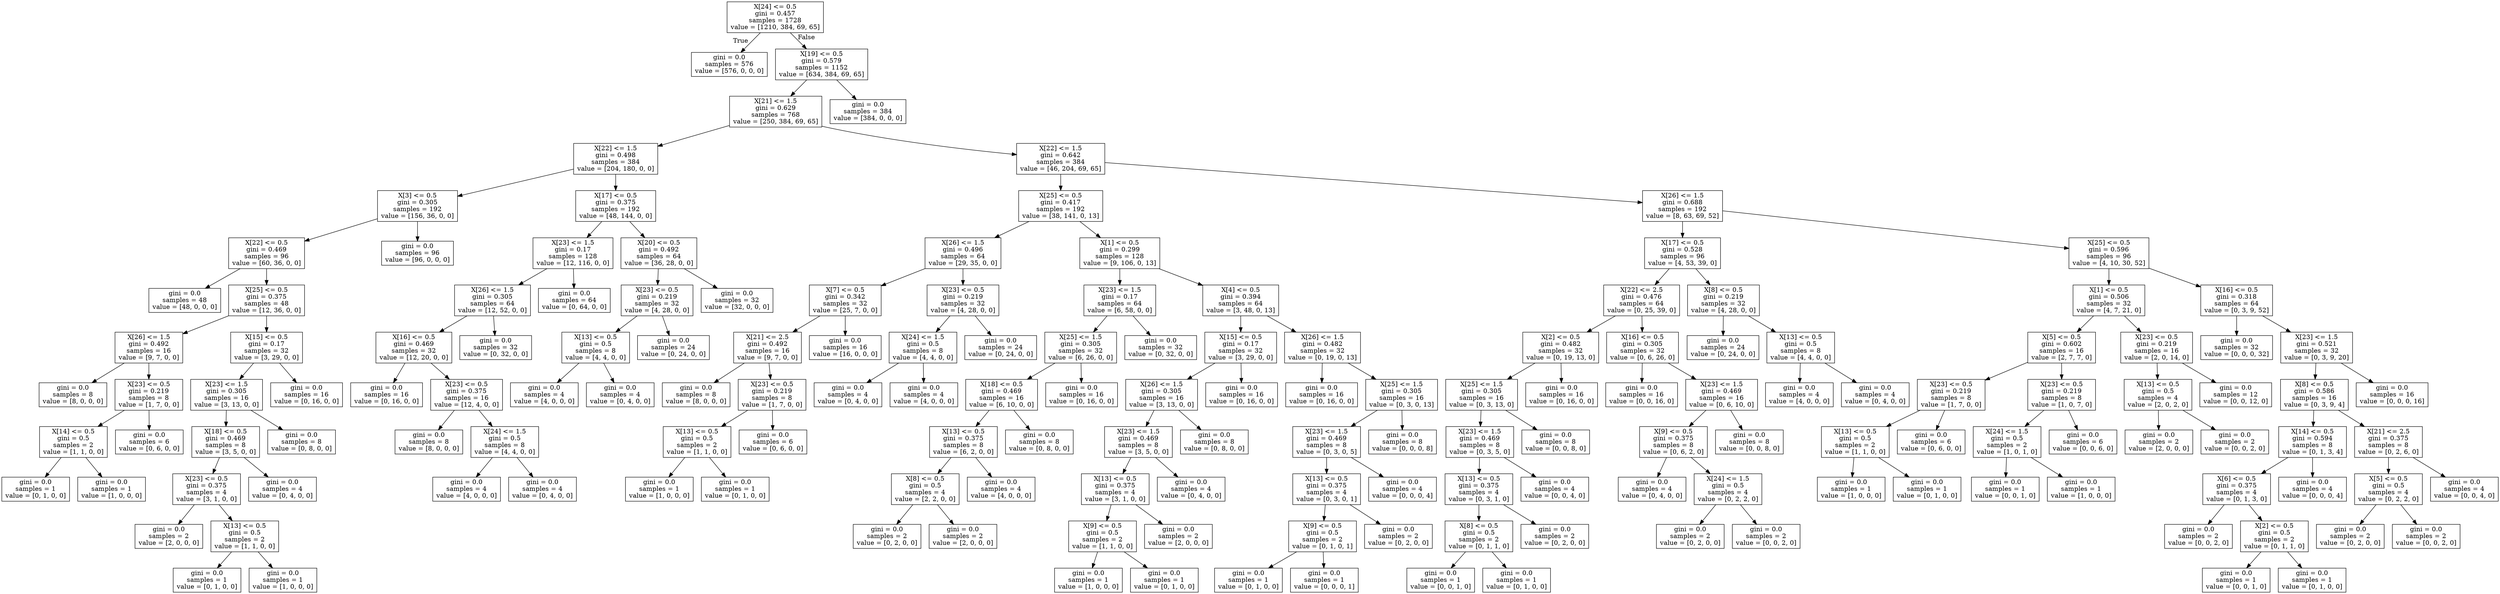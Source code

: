 digraph Tree {
node [shape=box] ;
0 [label="X[24] <= 0.5\ngini = 0.457\nsamples = 1728\nvalue = [1210, 384, 69, 65]"] ;
1 [label="gini = 0.0\nsamples = 576\nvalue = [576, 0, 0, 0]"] ;
0 -> 1 [labeldistance=2.5, labelangle=45, headlabel="True"] ;
2 [label="X[19] <= 0.5\ngini = 0.579\nsamples = 1152\nvalue = [634, 384, 69, 65]"] ;
0 -> 2 [labeldistance=2.5, labelangle=-45, headlabel="False"] ;
3 [label="X[21] <= 1.5\ngini = 0.629\nsamples = 768\nvalue = [250, 384, 69, 65]"] ;
2 -> 3 ;
4 [label="X[22] <= 1.5\ngini = 0.498\nsamples = 384\nvalue = [204, 180, 0, 0]"] ;
3 -> 4 ;
5 [label="X[3] <= 0.5\ngini = 0.305\nsamples = 192\nvalue = [156, 36, 0, 0]"] ;
4 -> 5 ;
6 [label="X[22] <= 0.5\ngini = 0.469\nsamples = 96\nvalue = [60, 36, 0, 0]"] ;
5 -> 6 ;
7 [label="gini = 0.0\nsamples = 48\nvalue = [48, 0, 0, 0]"] ;
6 -> 7 ;
8 [label="X[25] <= 0.5\ngini = 0.375\nsamples = 48\nvalue = [12, 36, 0, 0]"] ;
6 -> 8 ;
9 [label="X[26] <= 1.5\ngini = 0.492\nsamples = 16\nvalue = [9, 7, 0, 0]"] ;
8 -> 9 ;
10 [label="gini = 0.0\nsamples = 8\nvalue = [8, 0, 0, 0]"] ;
9 -> 10 ;
11 [label="X[23] <= 0.5\ngini = 0.219\nsamples = 8\nvalue = [1, 7, 0, 0]"] ;
9 -> 11 ;
12 [label="X[14] <= 0.5\ngini = 0.5\nsamples = 2\nvalue = [1, 1, 0, 0]"] ;
11 -> 12 ;
13 [label="gini = 0.0\nsamples = 1\nvalue = [0, 1, 0, 0]"] ;
12 -> 13 ;
14 [label="gini = 0.0\nsamples = 1\nvalue = [1, 0, 0, 0]"] ;
12 -> 14 ;
15 [label="gini = 0.0\nsamples = 6\nvalue = [0, 6, 0, 0]"] ;
11 -> 15 ;
16 [label="X[15] <= 0.5\ngini = 0.17\nsamples = 32\nvalue = [3, 29, 0, 0]"] ;
8 -> 16 ;
17 [label="X[23] <= 1.5\ngini = 0.305\nsamples = 16\nvalue = [3, 13, 0, 0]"] ;
16 -> 17 ;
18 [label="X[18] <= 0.5\ngini = 0.469\nsamples = 8\nvalue = [3, 5, 0, 0]"] ;
17 -> 18 ;
19 [label="X[23] <= 0.5\ngini = 0.375\nsamples = 4\nvalue = [3, 1, 0, 0]"] ;
18 -> 19 ;
20 [label="gini = 0.0\nsamples = 2\nvalue = [2, 0, 0, 0]"] ;
19 -> 20 ;
21 [label="X[13] <= 0.5\ngini = 0.5\nsamples = 2\nvalue = [1, 1, 0, 0]"] ;
19 -> 21 ;
22 [label="gini = 0.0\nsamples = 1\nvalue = [0, 1, 0, 0]"] ;
21 -> 22 ;
23 [label="gini = 0.0\nsamples = 1\nvalue = [1, 0, 0, 0]"] ;
21 -> 23 ;
24 [label="gini = 0.0\nsamples = 4\nvalue = [0, 4, 0, 0]"] ;
18 -> 24 ;
25 [label="gini = 0.0\nsamples = 8\nvalue = [0, 8, 0, 0]"] ;
17 -> 25 ;
26 [label="gini = 0.0\nsamples = 16\nvalue = [0, 16, 0, 0]"] ;
16 -> 26 ;
27 [label="gini = 0.0\nsamples = 96\nvalue = [96, 0, 0, 0]"] ;
5 -> 27 ;
28 [label="X[17] <= 0.5\ngini = 0.375\nsamples = 192\nvalue = [48, 144, 0, 0]"] ;
4 -> 28 ;
29 [label="X[23] <= 1.5\ngini = 0.17\nsamples = 128\nvalue = [12, 116, 0, 0]"] ;
28 -> 29 ;
30 [label="X[26] <= 1.5\ngini = 0.305\nsamples = 64\nvalue = [12, 52, 0, 0]"] ;
29 -> 30 ;
31 [label="X[16] <= 0.5\ngini = 0.469\nsamples = 32\nvalue = [12, 20, 0, 0]"] ;
30 -> 31 ;
32 [label="gini = 0.0\nsamples = 16\nvalue = [0, 16, 0, 0]"] ;
31 -> 32 ;
33 [label="X[23] <= 0.5\ngini = 0.375\nsamples = 16\nvalue = [12, 4, 0, 0]"] ;
31 -> 33 ;
34 [label="gini = 0.0\nsamples = 8\nvalue = [8, 0, 0, 0]"] ;
33 -> 34 ;
35 [label="X[24] <= 1.5\ngini = 0.5\nsamples = 8\nvalue = [4, 4, 0, 0]"] ;
33 -> 35 ;
36 [label="gini = 0.0\nsamples = 4\nvalue = [4, 0, 0, 0]"] ;
35 -> 36 ;
37 [label="gini = 0.0\nsamples = 4\nvalue = [0, 4, 0, 0]"] ;
35 -> 37 ;
38 [label="gini = 0.0\nsamples = 32\nvalue = [0, 32, 0, 0]"] ;
30 -> 38 ;
39 [label="gini = 0.0\nsamples = 64\nvalue = [0, 64, 0, 0]"] ;
29 -> 39 ;
40 [label="X[20] <= 0.5\ngini = 0.492\nsamples = 64\nvalue = [36, 28, 0, 0]"] ;
28 -> 40 ;
41 [label="X[23] <= 0.5\ngini = 0.219\nsamples = 32\nvalue = [4, 28, 0, 0]"] ;
40 -> 41 ;
42 [label="X[13] <= 0.5\ngini = 0.5\nsamples = 8\nvalue = [4, 4, 0, 0]"] ;
41 -> 42 ;
43 [label="gini = 0.0\nsamples = 4\nvalue = [4, 0, 0, 0]"] ;
42 -> 43 ;
44 [label="gini = 0.0\nsamples = 4\nvalue = [0, 4, 0, 0]"] ;
42 -> 44 ;
45 [label="gini = 0.0\nsamples = 24\nvalue = [0, 24, 0, 0]"] ;
41 -> 45 ;
46 [label="gini = 0.0\nsamples = 32\nvalue = [32, 0, 0, 0]"] ;
40 -> 46 ;
47 [label="X[22] <= 1.5\ngini = 0.642\nsamples = 384\nvalue = [46, 204, 69, 65]"] ;
3 -> 47 ;
48 [label="X[25] <= 0.5\ngini = 0.417\nsamples = 192\nvalue = [38, 141, 0, 13]"] ;
47 -> 48 ;
49 [label="X[26] <= 1.5\ngini = 0.496\nsamples = 64\nvalue = [29, 35, 0, 0]"] ;
48 -> 49 ;
50 [label="X[7] <= 0.5\ngini = 0.342\nsamples = 32\nvalue = [25, 7, 0, 0]"] ;
49 -> 50 ;
51 [label="X[21] <= 2.5\ngini = 0.492\nsamples = 16\nvalue = [9, 7, 0, 0]"] ;
50 -> 51 ;
52 [label="gini = 0.0\nsamples = 8\nvalue = [8, 0, 0, 0]"] ;
51 -> 52 ;
53 [label="X[23] <= 0.5\ngini = 0.219\nsamples = 8\nvalue = [1, 7, 0, 0]"] ;
51 -> 53 ;
54 [label="X[13] <= 0.5\ngini = 0.5\nsamples = 2\nvalue = [1, 1, 0, 0]"] ;
53 -> 54 ;
55 [label="gini = 0.0\nsamples = 1\nvalue = [1, 0, 0, 0]"] ;
54 -> 55 ;
56 [label="gini = 0.0\nsamples = 1\nvalue = [0, 1, 0, 0]"] ;
54 -> 56 ;
57 [label="gini = 0.0\nsamples = 6\nvalue = [0, 6, 0, 0]"] ;
53 -> 57 ;
58 [label="gini = 0.0\nsamples = 16\nvalue = [16, 0, 0, 0]"] ;
50 -> 58 ;
59 [label="X[23] <= 0.5\ngini = 0.219\nsamples = 32\nvalue = [4, 28, 0, 0]"] ;
49 -> 59 ;
60 [label="X[24] <= 1.5\ngini = 0.5\nsamples = 8\nvalue = [4, 4, 0, 0]"] ;
59 -> 60 ;
61 [label="gini = 0.0\nsamples = 4\nvalue = [0, 4, 0, 0]"] ;
60 -> 61 ;
62 [label="gini = 0.0\nsamples = 4\nvalue = [4, 0, 0, 0]"] ;
60 -> 62 ;
63 [label="gini = 0.0\nsamples = 24\nvalue = [0, 24, 0, 0]"] ;
59 -> 63 ;
64 [label="X[1] <= 0.5\ngini = 0.299\nsamples = 128\nvalue = [9, 106, 0, 13]"] ;
48 -> 64 ;
65 [label="X[23] <= 1.5\ngini = 0.17\nsamples = 64\nvalue = [6, 58, 0, 0]"] ;
64 -> 65 ;
66 [label="X[25] <= 1.5\ngini = 0.305\nsamples = 32\nvalue = [6, 26, 0, 0]"] ;
65 -> 66 ;
67 [label="X[18] <= 0.5\ngini = 0.469\nsamples = 16\nvalue = [6, 10, 0, 0]"] ;
66 -> 67 ;
68 [label="X[13] <= 0.5\ngini = 0.375\nsamples = 8\nvalue = [6, 2, 0, 0]"] ;
67 -> 68 ;
69 [label="X[8] <= 0.5\ngini = 0.5\nsamples = 4\nvalue = [2, 2, 0, 0]"] ;
68 -> 69 ;
70 [label="gini = 0.0\nsamples = 2\nvalue = [0, 2, 0, 0]"] ;
69 -> 70 ;
71 [label="gini = 0.0\nsamples = 2\nvalue = [2, 0, 0, 0]"] ;
69 -> 71 ;
72 [label="gini = 0.0\nsamples = 4\nvalue = [4, 0, 0, 0]"] ;
68 -> 72 ;
73 [label="gini = 0.0\nsamples = 8\nvalue = [0, 8, 0, 0]"] ;
67 -> 73 ;
74 [label="gini = 0.0\nsamples = 16\nvalue = [0, 16, 0, 0]"] ;
66 -> 74 ;
75 [label="gini = 0.0\nsamples = 32\nvalue = [0, 32, 0, 0]"] ;
65 -> 75 ;
76 [label="X[4] <= 0.5\ngini = 0.394\nsamples = 64\nvalue = [3, 48, 0, 13]"] ;
64 -> 76 ;
77 [label="X[15] <= 0.5\ngini = 0.17\nsamples = 32\nvalue = [3, 29, 0, 0]"] ;
76 -> 77 ;
78 [label="X[26] <= 1.5\ngini = 0.305\nsamples = 16\nvalue = [3, 13, 0, 0]"] ;
77 -> 78 ;
79 [label="X[23] <= 1.5\ngini = 0.469\nsamples = 8\nvalue = [3, 5, 0, 0]"] ;
78 -> 79 ;
80 [label="X[13] <= 0.5\ngini = 0.375\nsamples = 4\nvalue = [3, 1, 0, 0]"] ;
79 -> 80 ;
81 [label="X[9] <= 0.5\ngini = 0.5\nsamples = 2\nvalue = [1, 1, 0, 0]"] ;
80 -> 81 ;
82 [label="gini = 0.0\nsamples = 1\nvalue = [1, 0, 0, 0]"] ;
81 -> 82 ;
83 [label="gini = 0.0\nsamples = 1\nvalue = [0, 1, 0, 0]"] ;
81 -> 83 ;
84 [label="gini = 0.0\nsamples = 2\nvalue = [2, 0, 0, 0]"] ;
80 -> 84 ;
85 [label="gini = 0.0\nsamples = 4\nvalue = [0, 4, 0, 0]"] ;
79 -> 85 ;
86 [label="gini = 0.0\nsamples = 8\nvalue = [0, 8, 0, 0]"] ;
78 -> 86 ;
87 [label="gini = 0.0\nsamples = 16\nvalue = [0, 16, 0, 0]"] ;
77 -> 87 ;
88 [label="X[26] <= 1.5\ngini = 0.482\nsamples = 32\nvalue = [0, 19, 0, 13]"] ;
76 -> 88 ;
89 [label="gini = 0.0\nsamples = 16\nvalue = [0, 16, 0, 0]"] ;
88 -> 89 ;
90 [label="X[25] <= 1.5\ngini = 0.305\nsamples = 16\nvalue = [0, 3, 0, 13]"] ;
88 -> 90 ;
91 [label="X[23] <= 1.5\ngini = 0.469\nsamples = 8\nvalue = [0, 3, 0, 5]"] ;
90 -> 91 ;
92 [label="X[13] <= 0.5\ngini = 0.375\nsamples = 4\nvalue = [0, 3, 0, 1]"] ;
91 -> 92 ;
93 [label="X[9] <= 0.5\ngini = 0.5\nsamples = 2\nvalue = [0, 1, 0, 1]"] ;
92 -> 93 ;
94 [label="gini = 0.0\nsamples = 1\nvalue = [0, 1, 0, 0]"] ;
93 -> 94 ;
95 [label="gini = 0.0\nsamples = 1\nvalue = [0, 0, 0, 1]"] ;
93 -> 95 ;
96 [label="gini = 0.0\nsamples = 2\nvalue = [0, 2, 0, 0]"] ;
92 -> 96 ;
97 [label="gini = 0.0\nsamples = 4\nvalue = [0, 0, 0, 4]"] ;
91 -> 97 ;
98 [label="gini = 0.0\nsamples = 8\nvalue = [0, 0, 0, 8]"] ;
90 -> 98 ;
99 [label="X[26] <= 1.5\ngini = 0.688\nsamples = 192\nvalue = [8, 63, 69, 52]"] ;
47 -> 99 ;
100 [label="X[17] <= 0.5\ngini = 0.528\nsamples = 96\nvalue = [4, 53, 39, 0]"] ;
99 -> 100 ;
101 [label="X[22] <= 2.5\ngini = 0.476\nsamples = 64\nvalue = [0, 25, 39, 0]"] ;
100 -> 101 ;
102 [label="X[2] <= 0.5\ngini = 0.482\nsamples = 32\nvalue = [0, 19, 13, 0]"] ;
101 -> 102 ;
103 [label="X[25] <= 1.5\ngini = 0.305\nsamples = 16\nvalue = [0, 3, 13, 0]"] ;
102 -> 103 ;
104 [label="X[23] <= 1.5\ngini = 0.469\nsamples = 8\nvalue = [0, 3, 5, 0]"] ;
103 -> 104 ;
105 [label="X[13] <= 0.5\ngini = 0.375\nsamples = 4\nvalue = [0, 3, 1, 0]"] ;
104 -> 105 ;
106 [label="X[8] <= 0.5\ngini = 0.5\nsamples = 2\nvalue = [0, 1, 1, 0]"] ;
105 -> 106 ;
107 [label="gini = 0.0\nsamples = 1\nvalue = [0, 0, 1, 0]"] ;
106 -> 107 ;
108 [label="gini = 0.0\nsamples = 1\nvalue = [0, 1, 0, 0]"] ;
106 -> 108 ;
109 [label="gini = 0.0\nsamples = 2\nvalue = [0, 2, 0, 0]"] ;
105 -> 109 ;
110 [label="gini = 0.0\nsamples = 4\nvalue = [0, 0, 4, 0]"] ;
104 -> 110 ;
111 [label="gini = 0.0\nsamples = 8\nvalue = [0, 0, 8, 0]"] ;
103 -> 111 ;
112 [label="gini = 0.0\nsamples = 16\nvalue = [0, 16, 0, 0]"] ;
102 -> 112 ;
113 [label="X[16] <= 0.5\ngini = 0.305\nsamples = 32\nvalue = [0, 6, 26, 0]"] ;
101 -> 113 ;
114 [label="gini = 0.0\nsamples = 16\nvalue = [0, 0, 16, 0]"] ;
113 -> 114 ;
115 [label="X[23] <= 1.5\ngini = 0.469\nsamples = 16\nvalue = [0, 6, 10, 0]"] ;
113 -> 115 ;
116 [label="X[9] <= 0.5\ngini = 0.375\nsamples = 8\nvalue = [0, 6, 2, 0]"] ;
115 -> 116 ;
117 [label="gini = 0.0\nsamples = 4\nvalue = [0, 4, 0, 0]"] ;
116 -> 117 ;
118 [label="X[24] <= 1.5\ngini = 0.5\nsamples = 4\nvalue = [0, 2, 2, 0]"] ;
116 -> 118 ;
119 [label="gini = 0.0\nsamples = 2\nvalue = [0, 2, 0, 0]"] ;
118 -> 119 ;
120 [label="gini = 0.0\nsamples = 2\nvalue = [0, 0, 2, 0]"] ;
118 -> 120 ;
121 [label="gini = 0.0\nsamples = 8\nvalue = [0, 0, 8, 0]"] ;
115 -> 121 ;
122 [label="X[8] <= 0.5\ngini = 0.219\nsamples = 32\nvalue = [4, 28, 0, 0]"] ;
100 -> 122 ;
123 [label="gini = 0.0\nsamples = 24\nvalue = [0, 24, 0, 0]"] ;
122 -> 123 ;
124 [label="X[13] <= 0.5\ngini = 0.5\nsamples = 8\nvalue = [4, 4, 0, 0]"] ;
122 -> 124 ;
125 [label="gini = 0.0\nsamples = 4\nvalue = [4, 0, 0, 0]"] ;
124 -> 125 ;
126 [label="gini = 0.0\nsamples = 4\nvalue = [0, 4, 0, 0]"] ;
124 -> 126 ;
127 [label="X[25] <= 0.5\ngini = 0.596\nsamples = 96\nvalue = [4, 10, 30, 52]"] ;
99 -> 127 ;
128 [label="X[1] <= 0.5\ngini = 0.506\nsamples = 32\nvalue = [4, 7, 21, 0]"] ;
127 -> 128 ;
129 [label="X[5] <= 0.5\ngini = 0.602\nsamples = 16\nvalue = [2, 7, 7, 0]"] ;
128 -> 129 ;
130 [label="X[23] <= 0.5\ngini = 0.219\nsamples = 8\nvalue = [1, 7, 0, 0]"] ;
129 -> 130 ;
131 [label="X[13] <= 0.5\ngini = 0.5\nsamples = 2\nvalue = [1, 1, 0, 0]"] ;
130 -> 131 ;
132 [label="gini = 0.0\nsamples = 1\nvalue = [1, 0, 0, 0]"] ;
131 -> 132 ;
133 [label="gini = 0.0\nsamples = 1\nvalue = [0, 1, 0, 0]"] ;
131 -> 133 ;
134 [label="gini = 0.0\nsamples = 6\nvalue = [0, 6, 0, 0]"] ;
130 -> 134 ;
135 [label="X[23] <= 0.5\ngini = 0.219\nsamples = 8\nvalue = [1, 0, 7, 0]"] ;
129 -> 135 ;
136 [label="X[24] <= 1.5\ngini = 0.5\nsamples = 2\nvalue = [1, 0, 1, 0]"] ;
135 -> 136 ;
137 [label="gini = 0.0\nsamples = 1\nvalue = [0, 0, 1, 0]"] ;
136 -> 137 ;
138 [label="gini = 0.0\nsamples = 1\nvalue = [1, 0, 0, 0]"] ;
136 -> 138 ;
139 [label="gini = 0.0\nsamples = 6\nvalue = [0, 0, 6, 0]"] ;
135 -> 139 ;
140 [label="X[23] <= 0.5\ngini = 0.219\nsamples = 16\nvalue = [2, 0, 14, 0]"] ;
128 -> 140 ;
141 [label="X[13] <= 0.5\ngini = 0.5\nsamples = 4\nvalue = [2, 0, 2, 0]"] ;
140 -> 141 ;
142 [label="gini = 0.0\nsamples = 2\nvalue = [2, 0, 0, 0]"] ;
141 -> 142 ;
143 [label="gini = 0.0\nsamples = 2\nvalue = [0, 0, 2, 0]"] ;
141 -> 143 ;
144 [label="gini = 0.0\nsamples = 12\nvalue = [0, 0, 12, 0]"] ;
140 -> 144 ;
145 [label="X[16] <= 0.5\ngini = 0.318\nsamples = 64\nvalue = [0, 3, 9, 52]"] ;
127 -> 145 ;
146 [label="gini = 0.0\nsamples = 32\nvalue = [0, 0, 0, 32]"] ;
145 -> 146 ;
147 [label="X[23] <= 1.5\ngini = 0.521\nsamples = 32\nvalue = [0, 3, 9, 20]"] ;
145 -> 147 ;
148 [label="X[8] <= 0.5\ngini = 0.586\nsamples = 16\nvalue = [0, 3, 9, 4]"] ;
147 -> 148 ;
149 [label="X[14] <= 0.5\ngini = 0.594\nsamples = 8\nvalue = [0, 1, 3, 4]"] ;
148 -> 149 ;
150 [label="X[6] <= 0.5\ngini = 0.375\nsamples = 4\nvalue = [0, 1, 3, 0]"] ;
149 -> 150 ;
151 [label="gini = 0.0\nsamples = 2\nvalue = [0, 0, 2, 0]"] ;
150 -> 151 ;
152 [label="X[2] <= 0.5\ngini = 0.5\nsamples = 2\nvalue = [0, 1, 1, 0]"] ;
150 -> 152 ;
153 [label="gini = 0.0\nsamples = 1\nvalue = [0, 0, 1, 0]"] ;
152 -> 153 ;
154 [label="gini = 0.0\nsamples = 1\nvalue = [0, 1, 0, 0]"] ;
152 -> 154 ;
155 [label="gini = 0.0\nsamples = 4\nvalue = [0, 0, 0, 4]"] ;
149 -> 155 ;
156 [label="X[21] <= 2.5\ngini = 0.375\nsamples = 8\nvalue = [0, 2, 6, 0]"] ;
148 -> 156 ;
157 [label="X[5] <= 0.5\ngini = 0.5\nsamples = 4\nvalue = [0, 2, 2, 0]"] ;
156 -> 157 ;
158 [label="gini = 0.0\nsamples = 2\nvalue = [0, 2, 0, 0]"] ;
157 -> 158 ;
159 [label="gini = 0.0\nsamples = 2\nvalue = [0, 0, 2, 0]"] ;
157 -> 159 ;
160 [label="gini = 0.0\nsamples = 4\nvalue = [0, 0, 4, 0]"] ;
156 -> 160 ;
161 [label="gini = 0.0\nsamples = 16\nvalue = [0, 0, 0, 16]"] ;
147 -> 161 ;
162 [label="gini = 0.0\nsamples = 384\nvalue = [384, 0, 0, 0]"] ;
2 -> 162 ;
}